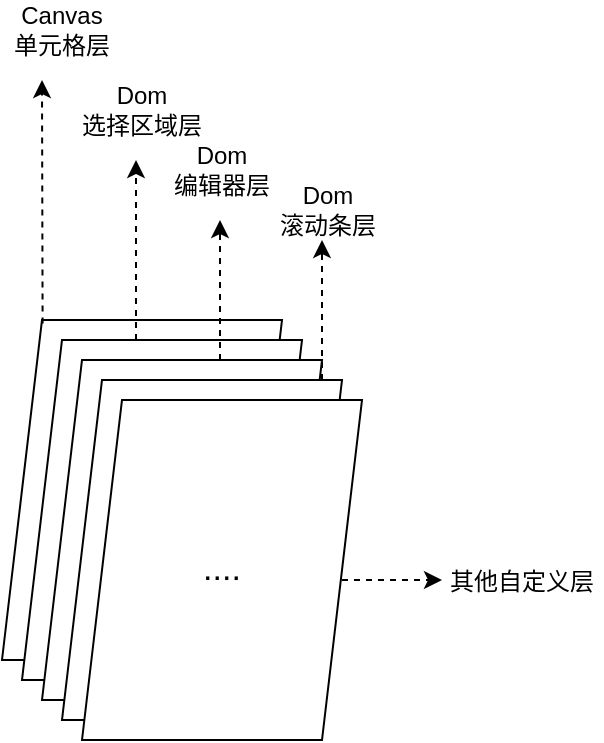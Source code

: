 <mxfile version="18.0.2" type="device"><diagram id="MRPBI9W_JXcXE2KmwxlC" name="第 1 页"><mxGraphModel dx="1209" dy="826" grid="1" gridSize="10" guides="1" tooltips="1" connect="1" arrows="1" fold="1" page="1" pageScale="1" pageWidth="827" pageHeight="1169" math="0" shadow="0"><root><mxCell id="0"/><mxCell id="1" parent="0"/><mxCell id="ALvp0xYvvLlquQ122Lrj-2" value="" style="shape=parallelogram;perimeter=parallelogramPerimeter;whiteSpace=wrap;html=1;fixedSize=1;" vertex="1" parent="1"><mxGeometry x="230" y="200" width="140" height="170" as="geometry"/></mxCell><mxCell id="ALvp0xYvvLlquQ122Lrj-8" style="edgeStyle=orthogonalEdgeStyle;rounded=0;orthogonalLoop=1;jettySize=auto;html=1;dashed=1;" edge="1" parent="1"><mxGeometry relative="1" as="geometry"><mxPoint x="297" y="120" as="targetPoint"/><mxPoint x="297" y="210" as="sourcePoint"/></mxGeometry></mxCell><mxCell id="ALvp0xYvvLlquQ122Lrj-3" value="" style="shape=parallelogram;perimeter=parallelogramPerimeter;whiteSpace=wrap;html=1;fixedSize=1;" vertex="1" parent="1"><mxGeometry x="240" y="210" width="140" height="170" as="geometry"/></mxCell><mxCell id="ALvp0xYvvLlquQ122Lrj-4" value="" style="shape=parallelogram;perimeter=parallelogramPerimeter;whiteSpace=wrap;html=1;fixedSize=1;" vertex="1" parent="1"><mxGeometry x="250" y="220" width="140" height="170" as="geometry"/></mxCell><mxCell id="ALvp0xYvvLlquQ122Lrj-5" value="" style="endArrow=classic;html=1;rounded=0;exitX=0.145;exitY=0.01;exitDx=0;exitDy=0;exitPerimeter=0;dashed=1;" edge="1" parent="1" source="ALvp0xYvvLlquQ122Lrj-2"><mxGeometry width="50" height="50" relative="1" as="geometry"><mxPoint x="160" y="140" as="sourcePoint"/><mxPoint x="250" y="80" as="targetPoint"/></mxGeometry></mxCell><mxCell id="ALvp0xYvvLlquQ122Lrj-6" value="Canvas&lt;br&gt;单元格层" style="text;html=1;strokeColor=none;fillColor=none;align=center;verticalAlign=middle;whiteSpace=wrap;rounded=0;" vertex="1" parent="1"><mxGeometry x="230" y="40" width="60" height="30" as="geometry"/></mxCell><mxCell id="ALvp0xYvvLlquQ122Lrj-9" value="Dom&lt;br&gt;选择区域层" style="text;html=1;strokeColor=none;fillColor=none;align=center;verticalAlign=middle;whiteSpace=wrap;rounded=0;" vertex="1" parent="1"><mxGeometry x="260" y="80" width="80" height="30" as="geometry"/></mxCell><mxCell id="ALvp0xYvvLlquQ122Lrj-10" style="edgeStyle=orthogonalEdgeStyle;rounded=0;orthogonalLoop=1;jettySize=auto;html=1;dashed=1;" edge="1" parent="1"><mxGeometry relative="1" as="geometry"><mxPoint x="339" y="150" as="targetPoint"/><mxPoint x="339" y="220" as="sourcePoint"/></mxGeometry></mxCell><mxCell id="ALvp0xYvvLlquQ122Lrj-11" value="Dom&lt;br&gt;编辑器层" style="text;html=1;strokeColor=none;fillColor=none;align=center;verticalAlign=middle;whiteSpace=wrap;rounded=0;" vertex="1" parent="1"><mxGeometry x="300" y="110" width="80" height="30" as="geometry"/></mxCell><mxCell id="ALvp0xYvvLlquQ122Lrj-12" value="" style="shape=parallelogram;perimeter=parallelogramPerimeter;whiteSpace=wrap;html=1;fixedSize=1;" vertex="1" parent="1"><mxGeometry x="260" y="230" width="140" height="170" as="geometry"/></mxCell><mxCell id="ALvp0xYvvLlquQ122Lrj-13" style="edgeStyle=orthogonalEdgeStyle;rounded=0;orthogonalLoop=1;jettySize=auto;html=1;dashed=1;" edge="1" parent="1"><mxGeometry relative="1" as="geometry"><mxPoint x="390" y="160" as="targetPoint"/><mxPoint x="390" y="230" as="sourcePoint"/></mxGeometry></mxCell><mxCell id="ALvp0xYvvLlquQ122Lrj-14" value="Dom&lt;br&gt;滚动条层" style="text;html=1;strokeColor=none;fillColor=none;align=center;verticalAlign=middle;whiteSpace=wrap;rounded=0;" vertex="1" parent="1"><mxGeometry x="353" y="130" width="80" height="30" as="geometry"/></mxCell><mxCell id="ALvp0xYvvLlquQ122Lrj-15" value="&lt;font style=&quot;font-size: 17px;&quot;&gt;....&lt;/font&gt;" style="shape=parallelogram;perimeter=parallelogramPerimeter;whiteSpace=wrap;html=1;fixedSize=1;" vertex="1" parent="1"><mxGeometry x="270" y="240" width="140" height="170" as="geometry"/></mxCell><mxCell id="ALvp0xYvvLlquQ122Lrj-16" value="" style="endArrow=classic;html=1;rounded=0;dashed=1;fontSize=17;" edge="1" parent="1"><mxGeometry width="50" height="50" relative="1" as="geometry"><mxPoint x="400" y="330" as="sourcePoint"/><mxPoint x="450" y="330" as="targetPoint"/></mxGeometry></mxCell><mxCell id="ALvp0xYvvLlquQ122Lrj-17" value="其他自定义层" style="text;html=1;strokeColor=none;fillColor=none;align=center;verticalAlign=middle;whiteSpace=wrap;rounded=0;" vertex="1" parent="1"><mxGeometry x="450" y="316" width="80" height="30" as="geometry"/></mxCell></root></mxGraphModel></diagram></mxfile>